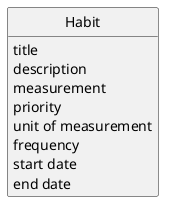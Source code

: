 @startuml
skinparam monochrome true
skinparam packageStyle rectangle
skinparam shadowing false

skinparam classAttributeIconSize 0

hide circle
hide methods

class Habit {
    title
    description
    measurement
    priority
    unit of measurement
    frequency
    start date
    end date
}

@enduml